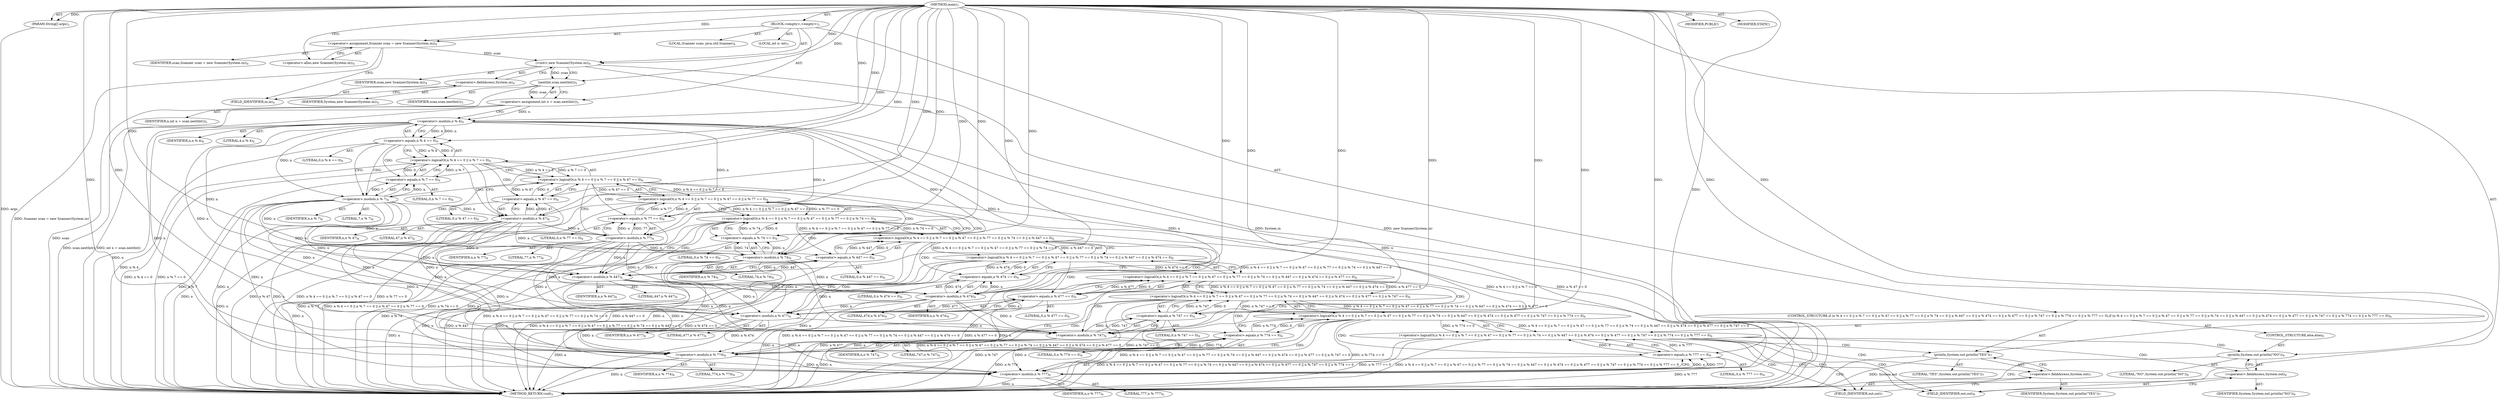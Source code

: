 digraph "main" {  
"19" [label = <(METHOD,main)<SUB>3</SUB>> ]
"20" [label = <(PARAM,String[] args)<SUB>3</SUB>> ]
"21" [label = <(BLOCK,&lt;empty&gt;,&lt;empty&gt;)<SUB>3</SUB>> ]
"4" [label = <(LOCAL,Scanner scan: java.util.Scanner)<SUB>4</SUB>> ]
"22" [label = <(&lt;operator&gt;.assignment,Scanner scan = new Scanner(System.in))<SUB>4</SUB>> ]
"23" [label = <(IDENTIFIER,scan,Scanner scan = new Scanner(System.in))<SUB>4</SUB>> ]
"24" [label = <(&lt;operator&gt;.alloc,new Scanner(System.in))<SUB>4</SUB>> ]
"25" [label = <(&lt;init&gt;,new Scanner(System.in))<SUB>4</SUB>> ]
"3" [label = <(IDENTIFIER,scan,new Scanner(System.in))<SUB>4</SUB>> ]
"26" [label = <(&lt;operator&gt;.fieldAccess,System.in)<SUB>4</SUB>> ]
"27" [label = <(IDENTIFIER,System,new Scanner(System.in))<SUB>4</SUB>> ]
"28" [label = <(FIELD_IDENTIFIER,in,in)<SUB>4</SUB>> ]
"29" [label = <(LOCAL,int n: int)<SUB>5</SUB>> ]
"30" [label = <(&lt;operator&gt;.assignment,int n = scan.nextInt())<SUB>5</SUB>> ]
"31" [label = <(IDENTIFIER,n,int n = scan.nextInt())<SUB>5</SUB>> ]
"32" [label = <(nextInt,scan.nextInt())<SUB>5</SUB>> ]
"33" [label = <(IDENTIFIER,scan,scan.nextInt())<SUB>5</SUB>> ]
"34" [label = <(CONTROL_STRUCTURE,if (n % 4 == 0 || n % 7 == 0 || n % 47 == 0 || n % 77 == 0 || n % 74 == 0 || n % 447 == 0 || n % 474 == 0 || n % 477 == 0 || n % 747 == 0 || n % 774 == 0 || n % 777 == 0),if (n % 4 == 0 || n % 7 == 0 || n % 47 == 0 || n % 77 == 0 || n % 74 == 0 || n % 447 == 0 || n % 474 == 0 || n % 477 == 0 || n % 747 == 0 || n % 774 == 0 || n % 777 == 0))<SUB>6</SUB>> ]
"35" [label = <(&lt;operator&gt;.logicalOr,n % 4 == 0 || n % 7 == 0 || n % 47 == 0 || n % 77 == 0 || n % 74 == 0 || n % 447 == 0 || n % 474 == 0 || n % 477 == 0 || n % 747 == 0 || n % 774 == 0 || n % 777 == 0)<SUB>6</SUB>> ]
"36" [label = <(&lt;operator&gt;.logicalOr,n % 4 == 0 || n % 7 == 0 || n % 47 == 0 || n % 77 == 0 || n % 74 == 0 || n % 447 == 0 || n % 474 == 0 || n % 477 == 0 || n % 747 == 0 || n % 774 == 0)<SUB>6</SUB>> ]
"37" [label = <(&lt;operator&gt;.logicalOr,n % 4 == 0 || n % 7 == 0 || n % 47 == 0 || n % 77 == 0 || n % 74 == 0 || n % 447 == 0 || n % 474 == 0 || n % 477 == 0 || n % 747 == 0)<SUB>6</SUB>> ]
"38" [label = <(&lt;operator&gt;.logicalOr,n % 4 == 0 || n % 7 == 0 || n % 47 == 0 || n % 77 == 0 || n % 74 == 0 || n % 447 == 0 || n % 474 == 0 || n % 477 == 0)<SUB>6</SUB>> ]
"39" [label = <(&lt;operator&gt;.logicalOr,n % 4 == 0 || n % 7 == 0 || n % 47 == 0 || n % 77 == 0 || n % 74 == 0 || n % 447 == 0 || n % 474 == 0)<SUB>6</SUB>> ]
"40" [label = <(&lt;operator&gt;.logicalOr,n % 4 == 0 || n % 7 == 0 || n % 47 == 0 || n % 77 == 0 || n % 74 == 0 || n % 447 == 0)<SUB>6</SUB>> ]
"41" [label = <(&lt;operator&gt;.logicalOr,n % 4 == 0 || n % 7 == 0 || n % 47 == 0 || n % 77 == 0 || n % 74 == 0)<SUB>6</SUB>> ]
"42" [label = <(&lt;operator&gt;.logicalOr,n % 4 == 0 || n % 7 == 0 || n % 47 == 0 || n % 77 == 0)<SUB>6</SUB>> ]
"43" [label = <(&lt;operator&gt;.logicalOr,n % 4 == 0 || n % 7 == 0 || n % 47 == 0)<SUB>6</SUB>> ]
"44" [label = <(&lt;operator&gt;.logicalOr,n % 4 == 0 || n % 7 == 0)<SUB>6</SUB>> ]
"45" [label = <(&lt;operator&gt;.equals,n % 4 == 0)<SUB>6</SUB>> ]
"46" [label = <(&lt;operator&gt;.modulo,n % 4)<SUB>6</SUB>> ]
"47" [label = <(IDENTIFIER,n,n % 4)<SUB>6</SUB>> ]
"48" [label = <(LITERAL,4,n % 4)<SUB>6</SUB>> ]
"49" [label = <(LITERAL,0,n % 4 == 0)<SUB>6</SUB>> ]
"50" [label = <(&lt;operator&gt;.equals,n % 7 == 0)<SUB>6</SUB>> ]
"51" [label = <(&lt;operator&gt;.modulo,n % 7)<SUB>6</SUB>> ]
"52" [label = <(IDENTIFIER,n,n % 7)<SUB>6</SUB>> ]
"53" [label = <(LITERAL,7,n % 7)<SUB>6</SUB>> ]
"54" [label = <(LITERAL,0,n % 7 == 0)<SUB>6</SUB>> ]
"55" [label = <(&lt;operator&gt;.equals,n % 47 == 0)<SUB>6</SUB>> ]
"56" [label = <(&lt;operator&gt;.modulo,n % 47)<SUB>6</SUB>> ]
"57" [label = <(IDENTIFIER,n,n % 47)<SUB>6</SUB>> ]
"58" [label = <(LITERAL,47,n % 47)<SUB>6</SUB>> ]
"59" [label = <(LITERAL,0,n % 47 == 0)<SUB>6</SUB>> ]
"60" [label = <(&lt;operator&gt;.equals,n % 77 == 0)<SUB>6</SUB>> ]
"61" [label = <(&lt;operator&gt;.modulo,n % 77)<SUB>6</SUB>> ]
"62" [label = <(IDENTIFIER,n,n % 77)<SUB>6</SUB>> ]
"63" [label = <(LITERAL,77,n % 77)<SUB>6</SUB>> ]
"64" [label = <(LITERAL,0,n % 77 == 0)<SUB>6</SUB>> ]
"65" [label = <(&lt;operator&gt;.equals,n % 74 == 0)<SUB>6</SUB>> ]
"66" [label = <(&lt;operator&gt;.modulo,n % 74)<SUB>6</SUB>> ]
"67" [label = <(IDENTIFIER,n,n % 74)<SUB>6</SUB>> ]
"68" [label = <(LITERAL,74,n % 74)<SUB>6</SUB>> ]
"69" [label = <(LITERAL,0,n % 74 == 0)<SUB>6</SUB>> ]
"70" [label = <(&lt;operator&gt;.equals,n % 447 == 0)<SUB>6</SUB>> ]
"71" [label = <(&lt;operator&gt;.modulo,n % 447)<SUB>6</SUB>> ]
"72" [label = <(IDENTIFIER,n,n % 447)<SUB>6</SUB>> ]
"73" [label = <(LITERAL,447,n % 447)<SUB>6</SUB>> ]
"74" [label = <(LITERAL,0,n % 447 == 0)<SUB>6</SUB>> ]
"75" [label = <(&lt;operator&gt;.equals,n % 474 == 0)<SUB>6</SUB>> ]
"76" [label = <(&lt;operator&gt;.modulo,n % 474)<SUB>6</SUB>> ]
"77" [label = <(IDENTIFIER,n,n % 474)<SUB>6</SUB>> ]
"78" [label = <(LITERAL,474,n % 474)<SUB>6</SUB>> ]
"79" [label = <(LITERAL,0,n % 474 == 0)<SUB>6</SUB>> ]
"80" [label = <(&lt;operator&gt;.equals,n % 477 == 0)<SUB>6</SUB>> ]
"81" [label = <(&lt;operator&gt;.modulo,n % 477)<SUB>6</SUB>> ]
"82" [label = <(IDENTIFIER,n,n % 477)<SUB>6</SUB>> ]
"83" [label = <(LITERAL,477,n % 477)<SUB>6</SUB>> ]
"84" [label = <(LITERAL,0,n % 477 == 0)<SUB>6</SUB>> ]
"85" [label = <(&lt;operator&gt;.equals,n % 747 == 0)<SUB>6</SUB>> ]
"86" [label = <(&lt;operator&gt;.modulo,n % 747)<SUB>6</SUB>> ]
"87" [label = <(IDENTIFIER,n,n % 747)<SUB>6</SUB>> ]
"88" [label = <(LITERAL,747,n % 747)<SUB>6</SUB>> ]
"89" [label = <(LITERAL,0,n % 747 == 0)<SUB>6</SUB>> ]
"90" [label = <(&lt;operator&gt;.equals,n % 774 == 0)<SUB>6</SUB>> ]
"91" [label = <(&lt;operator&gt;.modulo,n % 774)<SUB>6</SUB>> ]
"92" [label = <(IDENTIFIER,n,n % 774)<SUB>6</SUB>> ]
"93" [label = <(LITERAL,774,n % 774)<SUB>6</SUB>> ]
"94" [label = <(LITERAL,0,n % 774 == 0)<SUB>6</SUB>> ]
"95" [label = <(&lt;operator&gt;.equals,n % 777 == 0)<SUB>6</SUB>> ]
"96" [label = <(&lt;operator&gt;.modulo,n % 777)<SUB>6</SUB>> ]
"97" [label = <(IDENTIFIER,n,n % 777)<SUB>6</SUB>> ]
"98" [label = <(LITERAL,777,n % 777)<SUB>6</SUB>> ]
"99" [label = <(LITERAL,0,n % 777 == 0)<SUB>6</SUB>> ]
"100" [label = <(println,System.out.println(&quot;YES&quot;))<SUB>7</SUB>> ]
"101" [label = <(&lt;operator&gt;.fieldAccess,System.out)<SUB>7</SUB>> ]
"102" [label = <(IDENTIFIER,System,System.out.println(&quot;YES&quot;))<SUB>7</SUB>> ]
"103" [label = <(FIELD_IDENTIFIER,out,out)<SUB>7</SUB>> ]
"104" [label = <(LITERAL,&quot;YES&quot;,System.out.println(&quot;YES&quot;))<SUB>7</SUB>> ]
"105" [label = <(CONTROL_STRUCTURE,else,else)<SUB>9</SUB>> ]
"106" [label = <(println,System.out.println(&quot;NO&quot;))<SUB>9</SUB>> ]
"107" [label = <(&lt;operator&gt;.fieldAccess,System.out)<SUB>9</SUB>> ]
"108" [label = <(IDENTIFIER,System,System.out.println(&quot;NO&quot;))<SUB>9</SUB>> ]
"109" [label = <(FIELD_IDENTIFIER,out,out)<SUB>9</SUB>> ]
"110" [label = <(LITERAL,&quot;NO&quot;,System.out.println(&quot;NO&quot;))<SUB>9</SUB>> ]
"111" [label = <(MODIFIER,PUBLIC)> ]
"112" [label = <(MODIFIER,STATIC)> ]
"113" [label = <(METHOD_RETURN,void)<SUB>3</SUB>> ]
  "19" -> "20"  [ label = "AST: "] 
  "19" -> "21"  [ label = "AST: "] 
  "19" -> "111"  [ label = "AST: "] 
  "19" -> "112"  [ label = "AST: "] 
  "19" -> "113"  [ label = "AST: "] 
  "21" -> "4"  [ label = "AST: "] 
  "21" -> "22"  [ label = "AST: "] 
  "21" -> "25"  [ label = "AST: "] 
  "21" -> "29"  [ label = "AST: "] 
  "21" -> "30"  [ label = "AST: "] 
  "21" -> "34"  [ label = "AST: "] 
  "22" -> "23"  [ label = "AST: "] 
  "22" -> "24"  [ label = "AST: "] 
  "25" -> "3"  [ label = "AST: "] 
  "25" -> "26"  [ label = "AST: "] 
  "26" -> "27"  [ label = "AST: "] 
  "26" -> "28"  [ label = "AST: "] 
  "30" -> "31"  [ label = "AST: "] 
  "30" -> "32"  [ label = "AST: "] 
  "32" -> "33"  [ label = "AST: "] 
  "34" -> "35"  [ label = "AST: "] 
  "34" -> "100"  [ label = "AST: "] 
  "34" -> "105"  [ label = "AST: "] 
  "35" -> "36"  [ label = "AST: "] 
  "35" -> "95"  [ label = "AST: "] 
  "36" -> "37"  [ label = "AST: "] 
  "36" -> "90"  [ label = "AST: "] 
  "37" -> "38"  [ label = "AST: "] 
  "37" -> "85"  [ label = "AST: "] 
  "38" -> "39"  [ label = "AST: "] 
  "38" -> "80"  [ label = "AST: "] 
  "39" -> "40"  [ label = "AST: "] 
  "39" -> "75"  [ label = "AST: "] 
  "40" -> "41"  [ label = "AST: "] 
  "40" -> "70"  [ label = "AST: "] 
  "41" -> "42"  [ label = "AST: "] 
  "41" -> "65"  [ label = "AST: "] 
  "42" -> "43"  [ label = "AST: "] 
  "42" -> "60"  [ label = "AST: "] 
  "43" -> "44"  [ label = "AST: "] 
  "43" -> "55"  [ label = "AST: "] 
  "44" -> "45"  [ label = "AST: "] 
  "44" -> "50"  [ label = "AST: "] 
  "45" -> "46"  [ label = "AST: "] 
  "45" -> "49"  [ label = "AST: "] 
  "46" -> "47"  [ label = "AST: "] 
  "46" -> "48"  [ label = "AST: "] 
  "50" -> "51"  [ label = "AST: "] 
  "50" -> "54"  [ label = "AST: "] 
  "51" -> "52"  [ label = "AST: "] 
  "51" -> "53"  [ label = "AST: "] 
  "55" -> "56"  [ label = "AST: "] 
  "55" -> "59"  [ label = "AST: "] 
  "56" -> "57"  [ label = "AST: "] 
  "56" -> "58"  [ label = "AST: "] 
  "60" -> "61"  [ label = "AST: "] 
  "60" -> "64"  [ label = "AST: "] 
  "61" -> "62"  [ label = "AST: "] 
  "61" -> "63"  [ label = "AST: "] 
  "65" -> "66"  [ label = "AST: "] 
  "65" -> "69"  [ label = "AST: "] 
  "66" -> "67"  [ label = "AST: "] 
  "66" -> "68"  [ label = "AST: "] 
  "70" -> "71"  [ label = "AST: "] 
  "70" -> "74"  [ label = "AST: "] 
  "71" -> "72"  [ label = "AST: "] 
  "71" -> "73"  [ label = "AST: "] 
  "75" -> "76"  [ label = "AST: "] 
  "75" -> "79"  [ label = "AST: "] 
  "76" -> "77"  [ label = "AST: "] 
  "76" -> "78"  [ label = "AST: "] 
  "80" -> "81"  [ label = "AST: "] 
  "80" -> "84"  [ label = "AST: "] 
  "81" -> "82"  [ label = "AST: "] 
  "81" -> "83"  [ label = "AST: "] 
  "85" -> "86"  [ label = "AST: "] 
  "85" -> "89"  [ label = "AST: "] 
  "86" -> "87"  [ label = "AST: "] 
  "86" -> "88"  [ label = "AST: "] 
  "90" -> "91"  [ label = "AST: "] 
  "90" -> "94"  [ label = "AST: "] 
  "91" -> "92"  [ label = "AST: "] 
  "91" -> "93"  [ label = "AST: "] 
  "95" -> "96"  [ label = "AST: "] 
  "95" -> "99"  [ label = "AST: "] 
  "96" -> "97"  [ label = "AST: "] 
  "96" -> "98"  [ label = "AST: "] 
  "100" -> "101"  [ label = "AST: "] 
  "100" -> "104"  [ label = "AST: "] 
  "101" -> "102"  [ label = "AST: "] 
  "101" -> "103"  [ label = "AST: "] 
  "105" -> "106"  [ label = "AST: "] 
  "106" -> "107"  [ label = "AST: "] 
  "106" -> "110"  [ label = "AST: "] 
  "107" -> "108"  [ label = "AST: "] 
  "107" -> "109"  [ label = "AST: "] 
  "22" -> "28"  [ label = "CFG: "] 
  "25" -> "32"  [ label = "CFG: "] 
  "30" -> "46"  [ label = "CFG: "] 
  "24" -> "22"  [ label = "CFG: "] 
  "26" -> "25"  [ label = "CFG: "] 
  "32" -> "30"  [ label = "CFG: "] 
  "35" -> "103"  [ label = "CFG: "] 
  "35" -> "109"  [ label = "CFG: "] 
  "100" -> "113"  [ label = "CFG: "] 
  "28" -> "26"  [ label = "CFG: "] 
  "36" -> "35"  [ label = "CFG: "] 
  "36" -> "96"  [ label = "CFG: "] 
  "95" -> "35"  [ label = "CFG: "] 
  "101" -> "100"  [ label = "CFG: "] 
  "106" -> "113"  [ label = "CFG: "] 
  "37" -> "36"  [ label = "CFG: "] 
  "37" -> "91"  [ label = "CFG: "] 
  "90" -> "36"  [ label = "CFG: "] 
  "96" -> "95"  [ label = "CFG: "] 
  "103" -> "101"  [ label = "CFG: "] 
  "107" -> "106"  [ label = "CFG: "] 
  "38" -> "37"  [ label = "CFG: "] 
  "38" -> "86"  [ label = "CFG: "] 
  "85" -> "37"  [ label = "CFG: "] 
  "91" -> "90"  [ label = "CFG: "] 
  "109" -> "107"  [ label = "CFG: "] 
  "39" -> "38"  [ label = "CFG: "] 
  "39" -> "81"  [ label = "CFG: "] 
  "80" -> "38"  [ label = "CFG: "] 
  "86" -> "85"  [ label = "CFG: "] 
  "40" -> "39"  [ label = "CFG: "] 
  "40" -> "76"  [ label = "CFG: "] 
  "75" -> "39"  [ label = "CFG: "] 
  "81" -> "80"  [ label = "CFG: "] 
  "41" -> "40"  [ label = "CFG: "] 
  "41" -> "71"  [ label = "CFG: "] 
  "70" -> "40"  [ label = "CFG: "] 
  "76" -> "75"  [ label = "CFG: "] 
  "42" -> "41"  [ label = "CFG: "] 
  "42" -> "66"  [ label = "CFG: "] 
  "65" -> "41"  [ label = "CFG: "] 
  "71" -> "70"  [ label = "CFG: "] 
  "43" -> "42"  [ label = "CFG: "] 
  "43" -> "61"  [ label = "CFG: "] 
  "60" -> "42"  [ label = "CFG: "] 
  "66" -> "65"  [ label = "CFG: "] 
  "44" -> "43"  [ label = "CFG: "] 
  "44" -> "56"  [ label = "CFG: "] 
  "55" -> "43"  [ label = "CFG: "] 
  "61" -> "60"  [ label = "CFG: "] 
  "45" -> "44"  [ label = "CFG: "] 
  "45" -> "51"  [ label = "CFG: "] 
  "50" -> "44"  [ label = "CFG: "] 
  "56" -> "55"  [ label = "CFG: "] 
  "46" -> "45"  [ label = "CFG: "] 
  "51" -> "50"  [ label = "CFG: "] 
  "19" -> "24"  [ label = "CFG: "] 
  "20" -> "113"  [ label = "DDG: args"] 
  "22" -> "113"  [ label = "DDG: Scanner scan = new Scanner(System.in)"] 
  "25" -> "113"  [ label = "DDG: System.in"] 
  "25" -> "113"  [ label = "DDG: new Scanner(System.in)"] 
  "32" -> "113"  [ label = "DDG: scan"] 
  "30" -> "113"  [ label = "DDG: scan.nextInt()"] 
  "30" -> "113"  [ label = "DDG: int n = scan.nextInt()"] 
  "46" -> "113"  [ label = "DDG: n"] 
  "45" -> "113"  [ label = "DDG: n % 4"] 
  "44" -> "113"  [ label = "DDG: n % 4 == 0"] 
  "51" -> "113"  [ label = "DDG: n"] 
  "50" -> "113"  [ label = "DDG: n % 7"] 
  "44" -> "113"  [ label = "DDG: n % 7 == 0"] 
  "43" -> "113"  [ label = "DDG: n % 4 == 0 || n % 7 == 0"] 
  "56" -> "113"  [ label = "DDG: n"] 
  "55" -> "113"  [ label = "DDG: n % 47"] 
  "43" -> "113"  [ label = "DDG: n % 47 == 0"] 
  "42" -> "113"  [ label = "DDG: n % 4 == 0 || n % 7 == 0 || n % 47 == 0"] 
  "61" -> "113"  [ label = "DDG: n"] 
  "60" -> "113"  [ label = "DDG: n % 77"] 
  "42" -> "113"  [ label = "DDG: n % 77 == 0"] 
  "41" -> "113"  [ label = "DDG: n % 4 == 0 || n % 7 == 0 || n % 47 == 0 || n % 77 == 0"] 
  "66" -> "113"  [ label = "DDG: n"] 
  "65" -> "113"  [ label = "DDG: n % 74"] 
  "41" -> "113"  [ label = "DDG: n % 74 == 0"] 
  "40" -> "113"  [ label = "DDG: n % 4 == 0 || n % 7 == 0 || n % 47 == 0 || n % 77 == 0 || n % 74 == 0"] 
  "71" -> "113"  [ label = "DDG: n"] 
  "70" -> "113"  [ label = "DDG: n % 447"] 
  "40" -> "113"  [ label = "DDG: n % 447 == 0"] 
  "39" -> "113"  [ label = "DDG: n % 4 == 0 || n % 7 == 0 || n % 47 == 0 || n % 77 == 0 || n % 74 == 0 || n % 447 == 0"] 
  "76" -> "113"  [ label = "DDG: n"] 
  "75" -> "113"  [ label = "DDG: n % 474"] 
  "39" -> "113"  [ label = "DDG: n % 474 == 0"] 
  "38" -> "113"  [ label = "DDG: n % 4 == 0 || n % 7 == 0 || n % 47 == 0 || n % 77 == 0 || n % 74 == 0 || n % 447 == 0 || n % 474 == 0"] 
  "81" -> "113"  [ label = "DDG: n"] 
  "80" -> "113"  [ label = "DDG: n % 477"] 
  "38" -> "113"  [ label = "DDG: n % 477 == 0"] 
  "37" -> "113"  [ label = "DDG: n % 4 == 0 || n % 7 == 0 || n % 47 == 0 || n % 77 == 0 || n % 74 == 0 || n % 447 == 0 || n % 474 == 0 || n % 477 == 0"] 
  "86" -> "113"  [ label = "DDG: n"] 
  "85" -> "113"  [ label = "DDG: n % 747"] 
  "37" -> "113"  [ label = "DDG: n % 747 == 0"] 
  "36" -> "113"  [ label = "DDG: n % 4 == 0 || n % 7 == 0 || n % 47 == 0 || n % 77 == 0 || n % 74 == 0 || n % 447 == 0 || n % 474 == 0 || n % 477 == 0 || n % 747 == 0"] 
  "91" -> "113"  [ label = "DDG: n"] 
  "90" -> "113"  [ label = "DDG: n % 774"] 
  "36" -> "113"  [ label = "DDG: n % 774 == 0"] 
  "35" -> "113"  [ label = "DDG: n % 4 == 0 || n % 7 == 0 || n % 47 == 0 || n % 77 == 0 || n % 74 == 0 || n % 447 == 0 || n % 474 == 0 || n % 477 == 0 || n % 747 == 0 || n % 774 == 0"] 
  "96" -> "113"  [ label = "DDG: n"] 
  "95" -> "113"  [ label = "DDG: n % 777"] 
  "35" -> "113"  [ label = "DDG: n % 777 == 0"] 
  "35" -> "113"  [ label = "DDG: n % 4 == 0 || n % 7 == 0 || n % 47 == 0 || n % 77 == 0 || n % 74 == 0 || n % 447 == 0 || n % 474 == 0 || n % 477 == 0 || n % 747 == 0 || n % 774 == 0 || n % 777 == 0"] 
  "100" -> "113"  [ label = "DDG: System.out"] 
  "19" -> "20"  [ label = "DDG: "] 
  "19" -> "22"  [ label = "DDG: "] 
  "32" -> "30"  [ label = "DDG: scan"] 
  "22" -> "25"  [ label = "DDG: scan"] 
  "19" -> "25"  [ label = "DDG: "] 
  "25" -> "32"  [ label = "DDG: scan"] 
  "19" -> "32"  [ label = "DDG: "] 
  "36" -> "35"  [ label = "DDG: n % 4 == 0 || n % 7 == 0 || n % 47 == 0 || n % 77 == 0 || n % 74 == 0 || n % 447 == 0 || n % 474 == 0 || n % 477 == 0 || n % 747 == 0"] 
  "36" -> "35"  [ label = "DDG: n % 774 == 0"] 
  "95" -> "35"  [ label = "DDG: n % 777"] 
  "95" -> "35"  [ label = "DDG: 0"] 
  "19" -> "100"  [ label = "DDG: "] 
  "37" -> "36"  [ label = "DDG: n % 4 == 0 || n % 7 == 0 || n % 47 == 0 || n % 77 == 0 || n % 74 == 0 || n % 447 == 0 || n % 474 == 0 || n % 477 == 0"] 
  "37" -> "36"  [ label = "DDG: n % 747 == 0"] 
  "90" -> "36"  [ label = "DDG: n % 774"] 
  "90" -> "36"  [ label = "DDG: 0"] 
  "96" -> "95"  [ label = "DDG: n"] 
  "96" -> "95"  [ label = "DDG: 777"] 
  "19" -> "95"  [ label = "DDG: "] 
  "19" -> "106"  [ label = "DDG: "] 
  "38" -> "37"  [ label = "DDG: n % 4 == 0 || n % 7 == 0 || n % 47 == 0 || n % 77 == 0 || n % 74 == 0 || n % 447 == 0 || n % 474 == 0"] 
  "38" -> "37"  [ label = "DDG: n % 477 == 0"] 
  "85" -> "37"  [ label = "DDG: n % 747"] 
  "85" -> "37"  [ label = "DDG: 0"] 
  "91" -> "90"  [ label = "DDG: n"] 
  "91" -> "90"  [ label = "DDG: 774"] 
  "19" -> "90"  [ label = "DDG: "] 
  "46" -> "96"  [ label = "DDG: n"] 
  "51" -> "96"  [ label = "DDG: n"] 
  "56" -> "96"  [ label = "DDG: n"] 
  "61" -> "96"  [ label = "DDG: n"] 
  "66" -> "96"  [ label = "DDG: n"] 
  "71" -> "96"  [ label = "DDG: n"] 
  "76" -> "96"  [ label = "DDG: n"] 
  "81" -> "96"  [ label = "DDG: n"] 
  "86" -> "96"  [ label = "DDG: n"] 
  "91" -> "96"  [ label = "DDG: n"] 
  "19" -> "96"  [ label = "DDG: "] 
  "39" -> "38"  [ label = "DDG: n % 4 == 0 || n % 7 == 0 || n % 47 == 0 || n % 77 == 0 || n % 74 == 0 || n % 447 == 0"] 
  "39" -> "38"  [ label = "DDG: n % 474 == 0"] 
  "80" -> "38"  [ label = "DDG: n % 477"] 
  "80" -> "38"  [ label = "DDG: 0"] 
  "86" -> "85"  [ label = "DDG: n"] 
  "86" -> "85"  [ label = "DDG: 747"] 
  "19" -> "85"  [ label = "DDG: "] 
  "46" -> "91"  [ label = "DDG: n"] 
  "51" -> "91"  [ label = "DDG: n"] 
  "56" -> "91"  [ label = "DDG: n"] 
  "61" -> "91"  [ label = "DDG: n"] 
  "66" -> "91"  [ label = "DDG: n"] 
  "71" -> "91"  [ label = "DDG: n"] 
  "76" -> "91"  [ label = "DDG: n"] 
  "81" -> "91"  [ label = "DDG: n"] 
  "86" -> "91"  [ label = "DDG: n"] 
  "19" -> "91"  [ label = "DDG: "] 
  "40" -> "39"  [ label = "DDG: n % 4 == 0 || n % 7 == 0 || n % 47 == 0 || n % 77 == 0 || n % 74 == 0"] 
  "40" -> "39"  [ label = "DDG: n % 447 == 0"] 
  "75" -> "39"  [ label = "DDG: n % 474"] 
  "75" -> "39"  [ label = "DDG: 0"] 
  "81" -> "80"  [ label = "DDG: n"] 
  "81" -> "80"  [ label = "DDG: 477"] 
  "19" -> "80"  [ label = "DDG: "] 
  "46" -> "86"  [ label = "DDG: n"] 
  "51" -> "86"  [ label = "DDG: n"] 
  "56" -> "86"  [ label = "DDG: n"] 
  "61" -> "86"  [ label = "DDG: n"] 
  "66" -> "86"  [ label = "DDG: n"] 
  "71" -> "86"  [ label = "DDG: n"] 
  "76" -> "86"  [ label = "DDG: n"] 
  "81" -> "86"  [ label = "DDG: n"] 
  "19" -> "86"  [ label = "DDG: "] 
  "41" -> "40"  [ label = "DDG: n % 4 == 0 || n % 7 == 0 || n % 47 == 0 || n % 77 == 0"] 
  "41" -> "40"  [ label = "DDG: n % 74 == 0"] 
  "70" -> "40"  [ label = "DDG: n % 447"] 
  "70" -> "40"  [ label = "DDG: 0"] 
  "76" -> "75"  [ label = "DDG: n"] 
  "76" -> "75"  [ label = "DDG: 474"] 
  "19" -> "75"  [ label = "DDG: "] 
  "46" -> "81"  [ label = "DDG: n"] 
  "51" -> "81"  [ label = "DDG: n"] 
  "56" -> "81"  [ label = "DDG: n"] 
  "61" -> "81"  [ label = "DDG: n"] 
  "66" -> "81"  [ label = "DDG: n"] 
  "71" -> "81"  [ label = "DDG: n"] 
  "76" -> "81"  [ label = "DDG: n"] 
  "19" -> "81"  [ label = "DDG: "] 
  "42" -> "41"  [ label = "DDG: n % 4 == 0 || n % 7 == 0 || n % 47 == 0"] 
  "42" -> "41"  [ label = "DDG: n % 77 == 0"] 
  "65" -> "41"  [ label = "DDG: n % 74"] 
  "65" -> "41"  [ label = "DDG: 0"] 
  "71" -> "70"  [ label = "DDG: n"] 
  "71" -> "70"  [ label = "DDG: 447"] 
  "19" -> "70"  [ label = "DDG: "] 
  "46" -> "76"  [ label = "DDG: n"] 
  "51" -> "76"  [ label = "DDG: n"] 
  "56" -> "76"  [ label = "DDG: n"] 
  "61" -> "76"  [ label = "DDG: n"] 
  "66" -> "76"  [ label = "DDG: n"] 
  "71" -> "76"  [ label = "DDG: n"] 
  "19" -> "76"  [ label = "DDG: "] 
  "43" -> "42"  [ label = "DDG: n % 4 == 0 || n % 7 == 0"] 
  "43" -> "42"  [ label = "DDG: n % 47 == 0"] 
  "60" -> "42"  [ label = "DDG: n % 77"] 
  "60" -> "42"  [ label = "DDG: 0"] 
  "66" -> "65"  [ label = "DDG: n"] 
  "66" -> "65"  [ label = "DDG: 74"] 
  "19" -> "65"  [ label = "DDG: "] 
  "46" -> "71"  [ label = "DDG: n"] 
  "51" -> "71"  [ label = "DDG: n"] 
  "56" -> "71"  [ label = "DDG: n"] 
  "61" -> "71"  [ label = "DDG: n"] 
  "66" -> "71"  [ label = "DDG: n"] 
  "19" -> "71"  [ label = "DDG: "] 
  "44" -> "43"  [ label = "DDG: n % 4 == 0"] 
  "44" -> "43"  [ label = "DDG: n % 7 == 0"] 
  "55" -> "43"  [ label = "DDG: n % 47"] 
  "55" -> "43"  [ label = "DDG: 0"] 
  "61" -> "60"  [ label = "DDG: n"] 
  "61" -> "60"  [ label = "DDG: 77"] 
  "19" -> "60"  [ label = "DDG: "] 
  "46" -> "66"  [ label = "DDG: n"] 
  "51" -> "66"  [ label = "DDG: n"] 
  "56" -> "66"  [ label = "DDG: n"] 
  "61" -> "66"  [ label = "DDG: n"] 
  "19" -> "66"  [ label = "DDG: "] 
  "45" -> "44"  [ label = "DDG: n % 4"] 
  "45" -> "44"  [ label = "DDG: 0"] 
  "50" -> "44"  [ label = "DDG: n % 7"] 
  "50" -> "44"  [ label = "DDG: 0"] 
  "56" -> "55"  [ label = "DDG: n"] 
  "56" -> "55"  [ label = "DDG: 47"] 
  "19" -> "55"  [ label = "DDG: "] 
  "46" -> "61"  [ label = "DDG: n"] 
  "51" -> "61"  [ label = "DDG: n"] 
  "56" -> "61"  [ label = "DDG: n"] 
  "19" -> "61"  [ label = "DDG: "] 
  "46" -> "45"  [ label = "DDG: n"] 
  "46" -> "45"  [ label = "DDG: 4"] 
  "19" -> "45"  [ label = "DDG: "] 
  "51" -> "50"  [ label = "DDG: n"] 
  "51" -> "50"  [ label = "DDG: 7"] 
  "19" -> "50"  [ label = "DDG: "] 
  "46" -> "56"  [ label = "DDG: n"] 
  "51" -> "56"  [ label = "DDG: n"] 
  "19" -> "56"  [ label = "DDG: "] 
  "30" -> "46"  [ label = "DDG: n"] 
  "19" -> "46"  [ label = "DDG: "] 
  "46" -> "51"  [ label = "DDG: n"] 
  "19" -> "51"  [ label = "DDG: "] 
  "35" -> "107"  [ label = "CDG: "] 
  "35" -> "103"  [ label = "CDG: "] 
  "35" -> "106"  [ label = "CDG: "] 
  "35" -> "101"  [ label = "CDG: "] 
  "35" -> "100"  [ label = "CDG: "] 
  "35" -> "109"  [ label = "CDG: "] 
  "36" -> "96"  [ label = "CDG: "] 
  "36" -> "95"  [ label = "CDG: "] 
  "37" -> "91"  [ label = "CDG: "] 
  "37" -> "90"  [ label = "CDG: "] 
  "38" -> "85"  [ label = "CDG: "] 
  "38" -> "86"  [ label = "CDG: "] 
  "39" -> "81"  [ label = "CDG: "] 
  "39" -> "80"  [ label = "CDG: "] 
  "40" -> "75"  [ label = "CDG: "] 
  "40" -> "76"  [ label = "CDG: "] 
  "41" -> "71"  [ label = "CDG: "] 
  "41" -> "70"  [ label = "CDG: "] 
  "42" -> "66"  [ label = "CDG: "] 
  "42" -> "65"  [ label = "CDG: "] 
  "43" -> "60"  [ label = "CDG: "] 
  "43" -> "61"  [ label = "CDG: "] 
  "44" -> "56"  [ label = "CDG: "] 
  "44" -> "55"  [ label = "CDG: "] 
  "45" -> "51"  [ label = "CDG: "] 
  "45" -> "50"  [ label = "CDG: "] 
}
